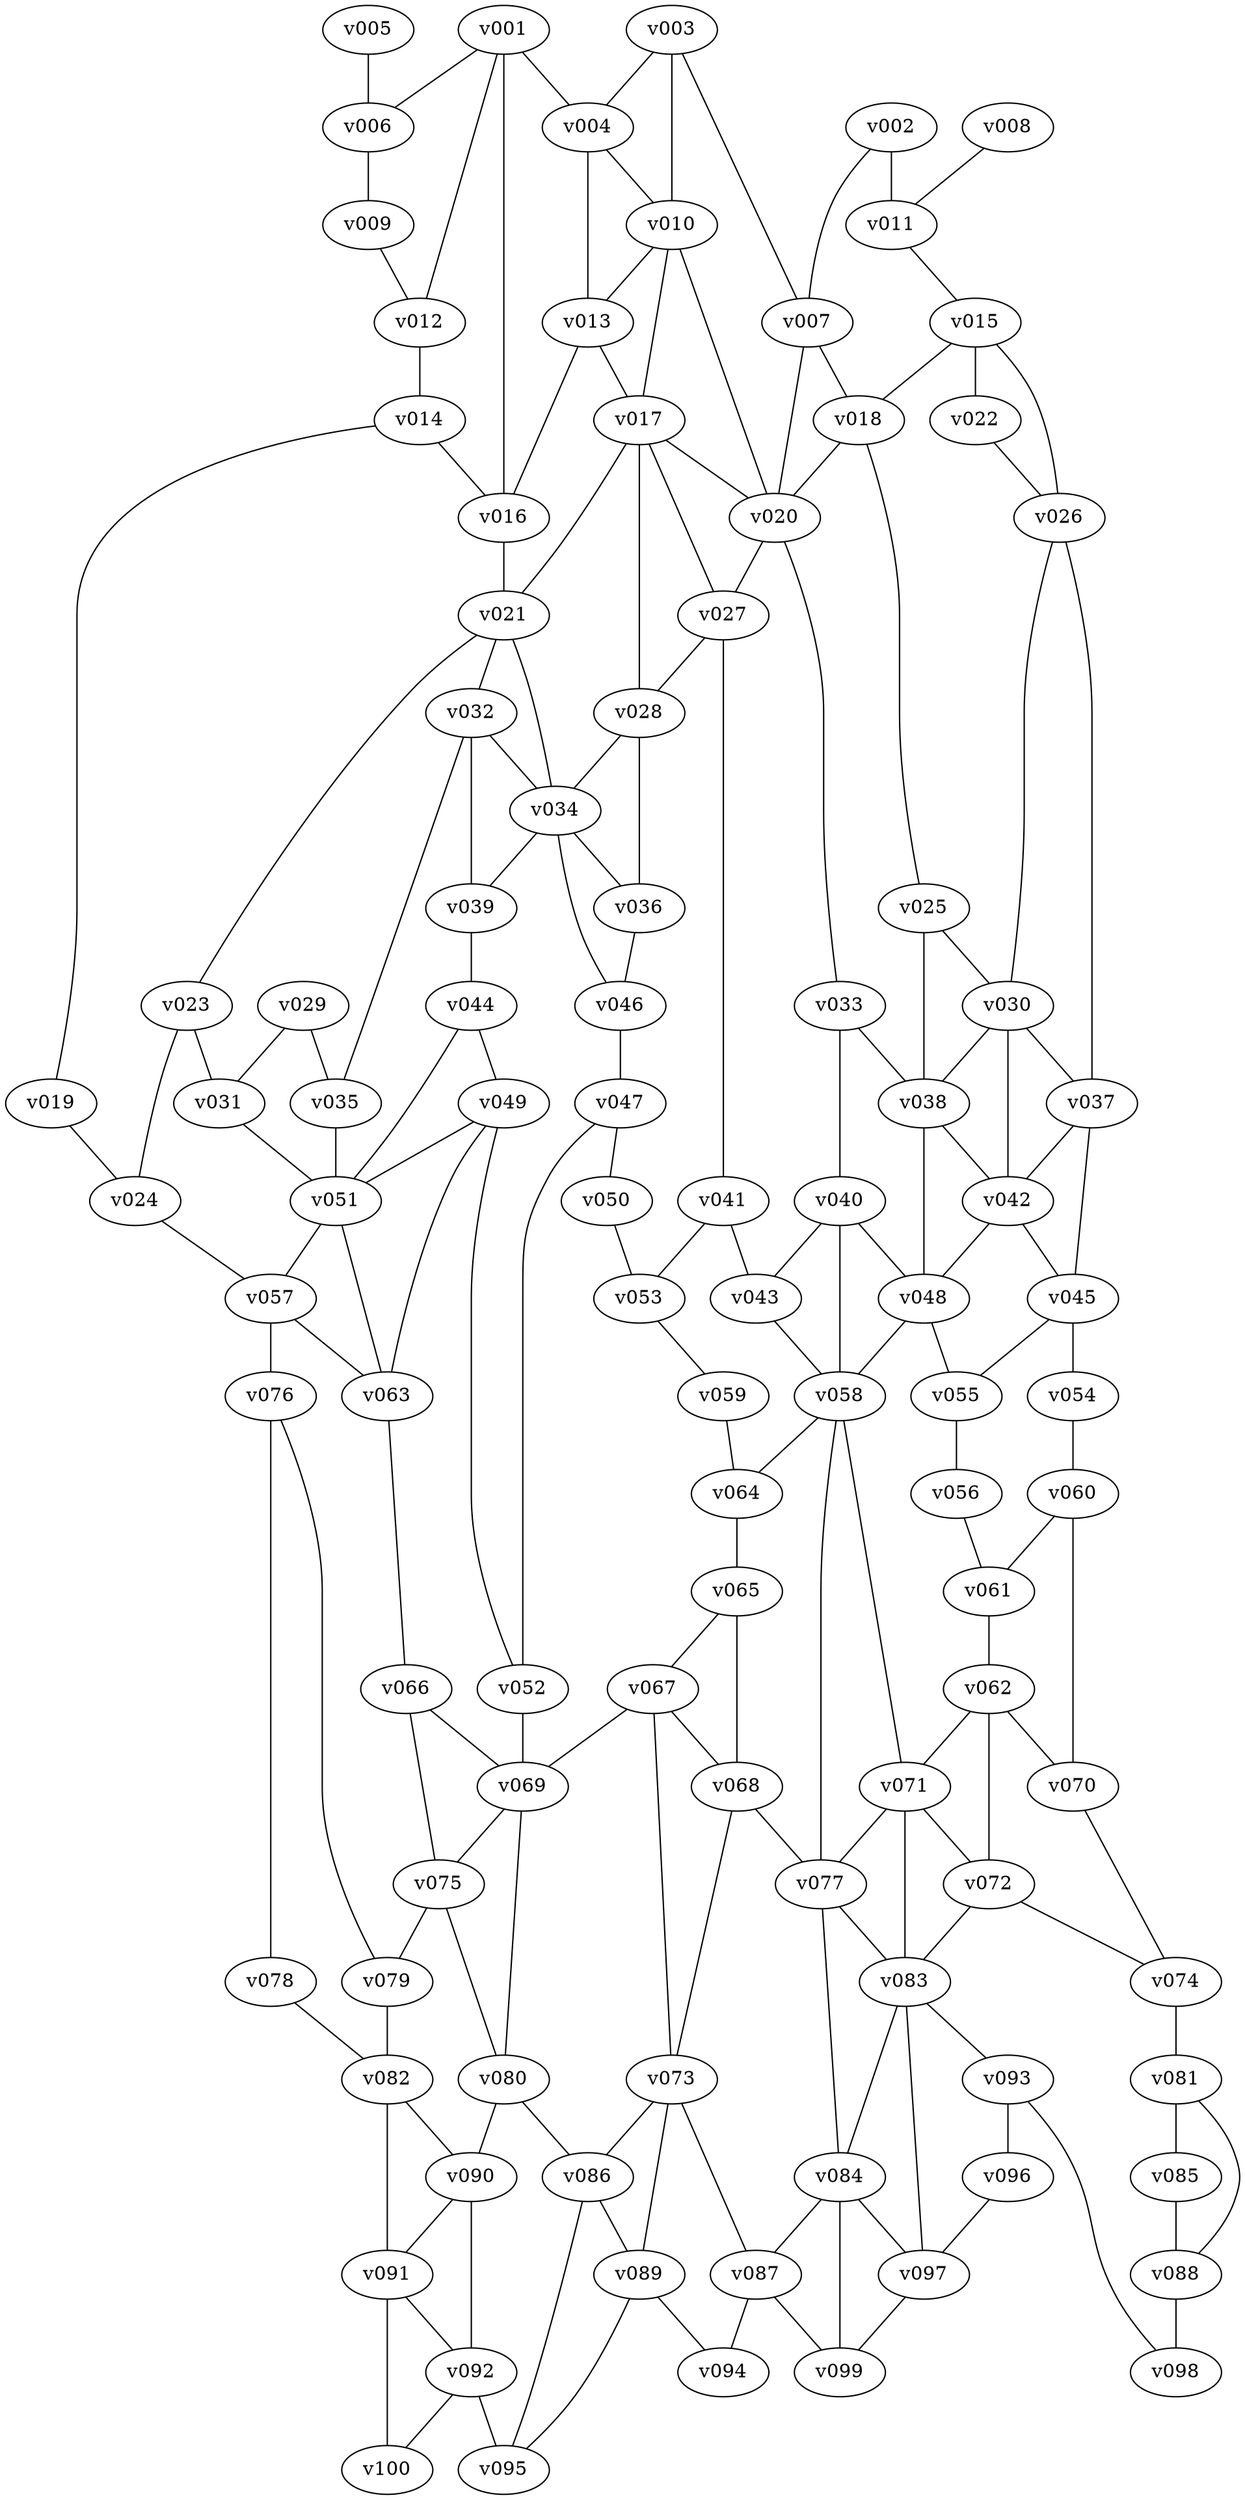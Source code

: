 graph G {
v001;
v002;
v003;
v004;
v005;
v006;
v007;
v008;
v009;
v010;
v011;
v012;
v013;
v014;
v015;
v016;
v017;
v018;
v019;
v020;
v021;
v022;
v023;
v024;
v025;
v026;
v027;
v028;
v029;
v030;
v031;
v032;
v033;
v034;
v035;
v036;
v037;
v038;
v039;
v040;
v041;
v042;
v043;
v044;
v045;
v046;
v047;
v048;
v049;
v050;
v051;
v052;
v053;
v054;
v055;
v056;
v057;
v058;
v059;
v060;
v061;
v062;
v063;
v064;
v065;
v066;
v067;
v068;
v069;
v070;
v071;
v072;
v073;
v074;
v075;
v076;
v077;
v078;
v079;
v080;
v081;
v082;
v083;
v084;
v085;
v086;
v087;
v088;
v089;
v090;
v091;
v092;
v093;
v094;
v095;
v096;
v097;
v098;
v099;
v100;
v001--v004  [weight=220];
v001--v006  [weight=130];
v001--v012  [weight=145];
v001--v016  [weight=213];
v002--v007  [weight=68];
v002--v011  [weight=166];
v003--v004  [weight=141];
v003--v007  [weight=191];
v003--v010  [weight=106];
v004--v010  [weight=146];
v004--v013  [weight=124];
v005--v006  [weight=19];
v006--v009  [weight=60];
v007--v018  [weight=184];
v007--v020  [weight=199];
v008--v011  [weight=94];
v009--v012  [weight=40];
v010--v013  [weight=137];
v010--v017  [weight=113];
v010--v020  [weight=190];
v011--v015  [weight=47];
v012--v014  [weight=32];
v013--v016  [weight=70];
v013--v017  [weight=125];
v014--v016  [weight=207];
v014--v019  [weight=81];
v015--v018  [weight=114];
v015--v022  [weight=174];
v015--v026  [weight=181];
v016--v021  [weight=105];
v017--v020  [weight=182];
v017--v021  [weight=146];
v017--v027  [weight=139];
v017--v028  [weight=136];
v018--v020  [weight=147];
v018--v025  [weight=111];
v019--v024  [weight=105];
v020--v027  [weight=162];
v020--v033  [weight=136];
v021--v023  [weight=112];
v021--v032  [weight=93];
v021--v034  [weight=91];
v022--v026  [weight=170];
v023--v024  [weight=114];
v023--v031  [weight=46];
v024--v057  [weight=212];
v025--v030  [weight=38];
v025--v038  [weight=75];
v026--v030  [weight=32];
v026--v037  [weight=48];
v027--v028  [weight=64];
v027--v041  [weight=85];
v028--v034  [weight=119];
v028--v036  [weight=14];
v029--v031  [weight=16];
v029--v035  [weight=8];
v030--v037  [weight=52];
v030--v038  [weight=68];
v030--v042  [weight=61];
v031--v051  [weight=133];
v032--v034  [weight=45];
v032--v035  [weight=41];
v032--v039  [weight=39];
v033--v038  [weight=84];
v033--v040  [weight=59];
v034--v036  [weight=119];
v034--v039  [weight=54];
v034--v046  [weight=116];
v035--v051  [weight=132];
v036--v046  [weight=88];
v037--v042  [weight=52];
v037--v045  [weight=57];
v038--v042  [weight=70];
v038--v048  [weight=93];
v039--v044  [weight=36];
v040--v043  [weight=82];
v040--v048  [weight=117];
v040--v058  [weight=141];
v041--v043  [weight=27];
v041--v053  [weight=162];
v042--v045  [weight=36];
v042--v048  [weight=98];
v043--v058  [weight=117];
v044--v049  [weight=60];
v044--v051  [weight=110];
v045--v054  [weight=113];
v045--v055  [weight=102];
v046--v047  [weight=35];
v047--v050  [weight=8];
v047--v052  [weight=46];
v048--v055  [weight=55];
v048--v058  [weight=170];
v049--v051  [weight=124];
v049--v052  [weight=23];
v049--v063  [weight=131];
v050--v053  [weight=43];
v051--v057  [weight=106];
v051--v063  [weight=92];
v052--v069  [weight=181];
v053--v059  [weight=31];
v054--v060  [weight=27];
v055--v056  [weight=7];
v056--v061  [weight=35];
v057--v063  [weight=140];
v057--v076  [weight=217];
v058--v064  [weight=128];
v058--v071  [weight=212];
v058--v077  [weight=222];
v059--v064  [weight=61];
v060--v061  [weight=127];
v060--v070  [weight=145];
v061--v062  [weight=16];
v062--v070  [weight=130];
v062--v071  [weight=153];
v062--v072  [weight=139];
v063--v066  [weight=39];
v064--v065  [weight=29];
v065--v067  [weight=52];
v065--v068  [weight=67];
v066--v069  [weight=105];
v066--v075  [weight=121];
v067--v068  [weight=82];
v067--v069  [weight=102];
v067--v073  [weight=86];
v068--v073  [weight=68];
v068--v077  [weight=189];
v069--v075  [weight=144];
v069--v080  [weight=131];
v070--v074  [weight=44];
v071--v072  [weight=88];
v071--v077  [weight=69];
v071--v083  [weight=116];
v072--v074  [weight=50];
v072--v083  [weight=124];
v073--v086  [weight=180];
v073--v087  [weight=167];
v073--v089  [weight=167];
v074--v081  [weight=111];
v075--v079  [weight=83];
v075--v080  [weight=85];
v076--v078  [weight=17];
v076--v079  [weight=58];
v077--v083  [weight=108];
v077--v084  [weight=131];
v078--v082  [weight=69];
v079--v082  [weight=38];
v080--v086  [weight=101];
v080--v090  [weight=151];
v081--v085  [weight=79];
v081--v088  [weight=76];
v082--v090  [weight=95];
v082--v091  [weight=95];
v083--v084  [weight=167];
v083--v093  [weight=97];
v083--v097  [weight=101];
v084--v087  [weight=42];
v084--v097  [weight=159];
v084--v099  [weight=111];
v085--v088  [weight=35];
v086--v089  [weight=76];
v086--v095  [weight=68];
v087--v094  [weight=117];
v087--v099  [weight=110];
v088--v098  [weight=116];
v089--v094  [weight=50];
v089--v095  [weight=87];
v090--v091  [weight=28];
v090--v092  [weight=19];
v091--v092  [weight=30];
v091--v100  [weight=78];
v092--v095  [weight=181];
v092--v100  [weight=74];
v093--v096  [weight=18];
v093--v098  [weight=85];
v096--v097  [weight=54];
v097--v099  [weight=129];
}
